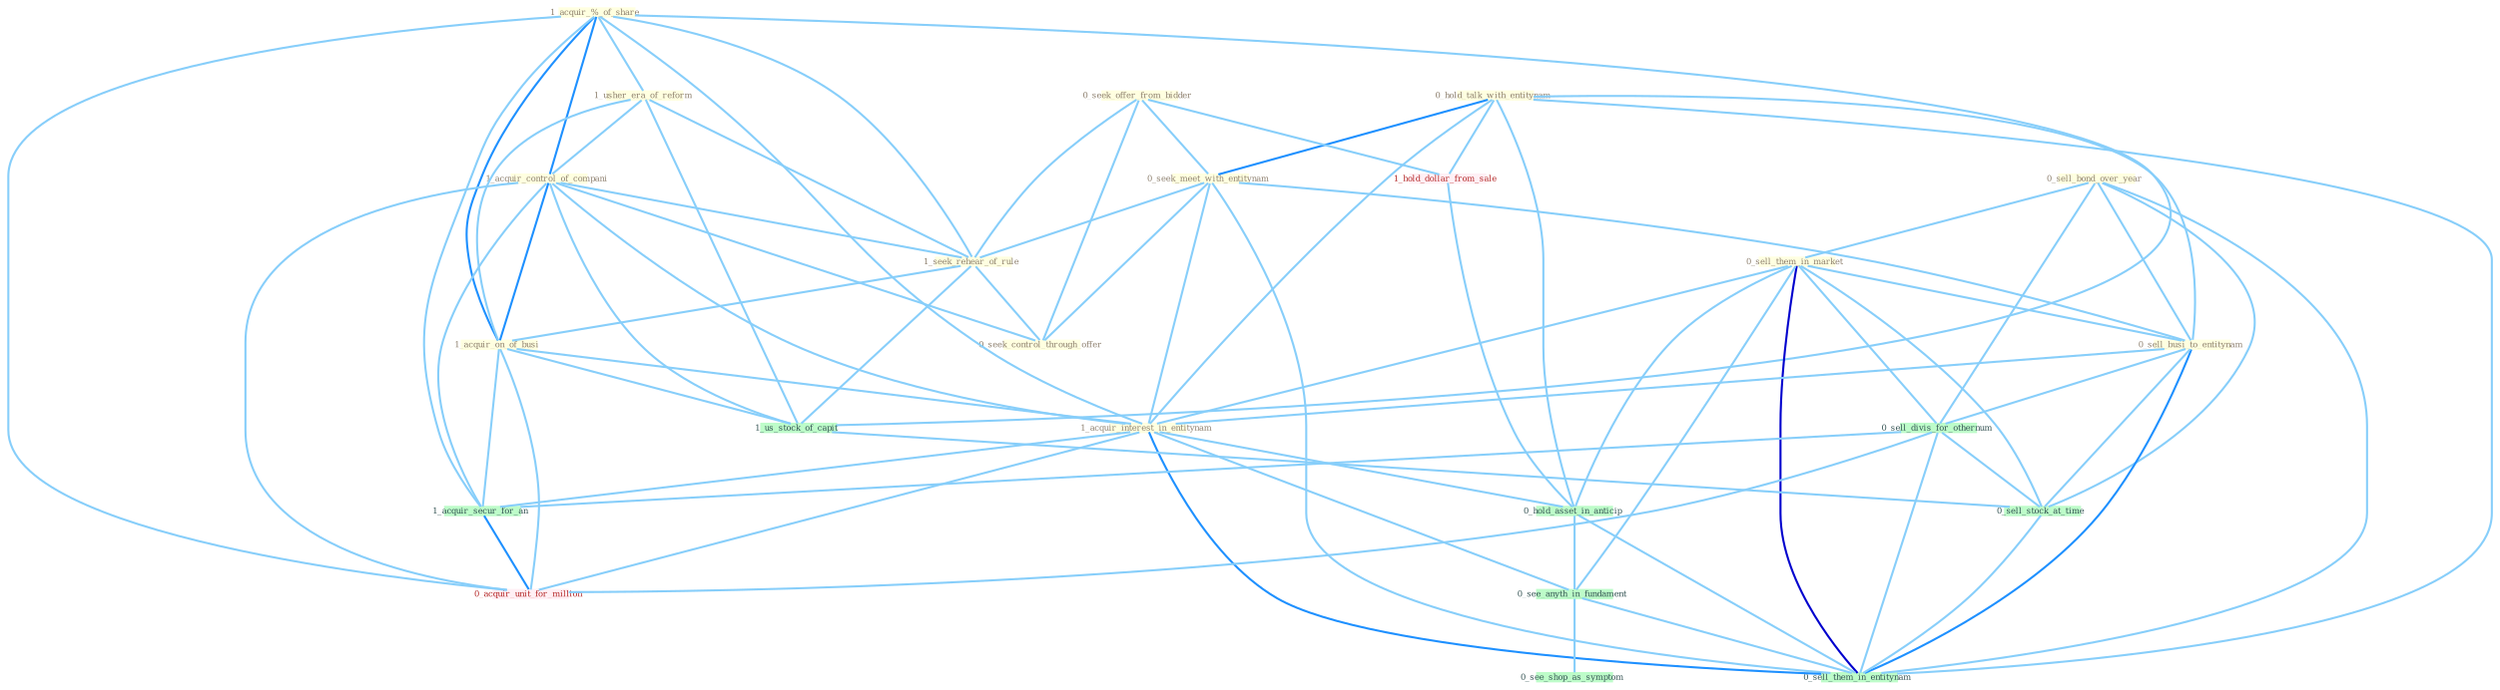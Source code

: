 Graph G{ 
    node
    [shape=polygon,style=filled,width=.5,height=.06,color="#BDFCC9",fixedsize=true,fontsize=4,
    fontcolor="#2f4f4f"];
    {node
    [color="#ffffe0", fontcolor="#8b7d6b"] "0_hold_talk_with_entitynam " "0_seek_offer_from_bidder " "1_acquir_%_of_share " "0_sell_bond_over_year " "0_seek_meet_with_entitynam " "0_sell_them_in_market " "1_usher_era_of_reform " "0_sell_busi_to_entitynam " "1_acquir_control_of_compani " "1_seek_rehear_of_rule " "1_acquir_on_of_busi " "0_seek_control_through_offer " "1_acquir_interest_in_entitynam "}
{node [color="#fff0f5", fontcolor="#b22222"] "1_hold_dollar_from_sale " "0_acquir_unit_for_million "}
edge [color="#B0E2FF"];

	"0_hold_talk_with_entitynam " -- "0_seek_meet_with_entitynam " [w="2", color="#1e90ff" , len=0.8];
	"0_hold_talk_with_entitynam " -- "0_sell_busi_to_entitynam " [w="1", color="#87cefa" ];
	"0_hold_talk_with_entitynam " -- "1_acquir_interest_in_entitynam " [w="1", color="#87cefa" ];
	"0_hold_talk_with_entitynam " -- "1_hold_dollar_from_sale " [w="1", color="#87cefa" ];
	"0_hold_talk_with_entitynam " -- "0_hold_asset_in_anticip " [w="1", color="#87cefa" ];
	"0_hold_talk_with_entitynam " -- "0_sell_them_in_entitynam " [w="1", color="#87cefa" ];
	"0_seek_offer_from_bidder " -- "0_seek_meet_with_entitynam " [w="1", color="#87cefa" ];
	"0_seek_offer_from_bidder " -- "1_seek_rehear_of_rule " [w="1", color="#87cefa" ];
	"0_seek_offer_from_bidder " -- "0_seek_control_through_offer " [w="1", color="#87cefa" ];
	"0_seek_offer_from_bidder " -- "1_hold_dollar_from_sale " [w="1", color="#87cefa" ];
	"1_acquir_%_of_share " -- "1_usher_era_of_reform " [w="1", color="#87cefa" ];
	"1_acquir_%_of_share " -- "1_acquir_control_of_compani " [w="2", color="#1e90ff" , len=0.8];
	"1_acquir_%_of_share " -- "1_seek_rehear_of_rule " [w="1", color="#87cefa" ];
	"1_acquir_%_of_share " -- "1_acquir_on_of_busi " [w="2", color="#1e90ff" , len=0.8];
	"1_acquir_%_of_share " -- "1_acquir_interest_in_entitynam " [w="1", color="#87cefa" ];
	"1_acquir_%_of_share " -- "1_acquir_secur_for_an " [w="1", color="#87cefa" ];
	"1_acquir_%_of_share " -- "1_us_stock_of_capit " [w="1", color="#87cefa" ];
	"1_acquir_%_of_share " -- "0_acquir_unit_for_million " [w="1", color="#87cefa" ];
	"0_sell_bond_over_year " -- "0_sell_them_in_market " [w="1", color="#87cefa" ];
	"0_sell_bond_over_year " -- "0_sell_busi_to_entitynam " [w="1", color="#87cefa" ];
	"0_sell_bond_over_year " -- "0_sell_divis_for_othernum " [w="1", color="#87cefa" ];
	"0_sell_bond_over_year " -- "0_sell_stock_at_time " [w="1", color="#87cefa" ];
	"0_sell_bond_over_year " -- "0_sell_them_in_entitynam " [w="1", color="#87cefa" ];
	"0_seek_meet_with_entitynam " -- "0_sell_busi_to_entitynam " [w="1", color="#87cefa" ];
	"0_seek_meet_with_entitynam " -- "1_seek_rehear_of_rule " [w="1", color="#87cefa" ];
	"0_seek_meet_with_entitynam " -- "0_seek_control_through_offer " [w="1", color="#87cefa" ];
	"0_seek_meet_with_entitynam " -- "1_acquir_interest_in_entitynam " [w="1", color="#87cefa" ];
	"0_seek_meet_with_entitynam " -- "0_sell_them_in_entitynam " [w="1", color="#87cefa" ];
	"0_sell_them_in_market " -- "0_sell_busi_to_entitynam " [w="1", color="#87cefa" ];
	"0_sell_them_in_market " -- "1_acquir_interest_in_entitynam " [w="1", color="#87cefa" ];
	"0_sell_them_in_market " -- "0_sell_divis_for_othernum " [w="1", color="#87cefa" ];
	"0_sell_them_in_market " -- "0_hold_asset_in_anticip " [w="1", color="#87cefa" ];
	"0_sell_them_in_market " -- "0_sell_stock_at_time " [w="1", color="#87cefa" ];
	"0_sell_them_in_market " -- "0_see_anyth_in_fundament " [w="1", color="#87cefa" ];
	"0_sell_them_in_market " -- "0_sell_them_in_entitynam " [w="3", color="#0000cd" , len=0.6];
	"1_usher_era_of_reform " -- "1_acquir_control_of_compani " [w="1", color="#87cefa" ];
	"1_usher_era_of_reform " -- "1_seek_rehear_of_rule " [w="1", color="#87cefa" ];
	"1_usher_era_of_reform " -- "1_acquir_on_of_busi " [w="1", color="#87cefa" ];
	"1_usher_era_of_reform " -- "1_us_stock_of_capit " [w="1", color="#87cefa" ];
	"0_sell_busi_to_entitynam " -- "1_acquir_interest_in_entitynam " [w="1", color="#87cefa" ];
	"0_sell_busi_to_entitynam " -- "0_sell_divis_for_othernum " [w="1", color="#87cefa" ];
	"0_sell_busi_to_entitynam " -- "0_sell_stock_at_time " [w="1", color="#87cefa" ];
	"0_sell_busi_to_entitynam " -- "0_sell_them_in_entitynam " [w="2", color="#1e90ff" , len=0.8];
	"1_acquir_control_of_compani " -- "1_seek_rehear_of_rule " [w="1", color="#87cefa" ];
	"1_acquir_control_of_compani " -- "1_acquir_on_of_busi " [w="2", color="#1e90ff" , len=0.8];
	"1_acquir_control_of_compani " -- "0_seek_control_through_offer " [w="1", color="#87cefa" ];
	"1_acquir_control_of_compani " -- "1_acquir_interest_in_entitynam " [w="1", color="#87cefa" ];
	"1_acquir_control_of_compani " -- "1_acquir_secur_for_an " [w="1", color="#87cefa" ];
	"1_acquir_control_of_compani " -- "1_us_stock_of_capit " [w="1", color="#87cefa" ];
	"1_acquir_control_of_compani " -- "0_acquir_unit_for_million " [w="1", color="#87cefa" ];
	"1_seek_rehear_of_rule " -- "1_acquir_on_of_busi " [w="1", color="#87cefa" ];
	"1_seek_rehear_of_rule " -- "0_seek_control_through_offer " [w="1", color="#87cefa" ];
	"1_seek_rehear_of_rule " -- "1_us_stock_of_capit " [w="1", color="#87cefa" ];
	"1_acquir_on_of_busi " -- "1_acquir_interest_in_entitynam " [w="1", color="#87cefa" ];
	"1_acquir_on_of_busi " -- "1_acquir_secur_for_an " [w="1", color="#87cefa" ];
	"1_acquir_on_of_busi " -- "1_us_stock_of_capit " [w="1", color="#87cefa" ];
	"1_acquir_on_of_busi " -- "0_acquir_unit_for_million " [w="1", color="#87cefa" ];
	"1_acquir_interest_in_entitynam " -- "1_acquir_secur_for_an " [w="1", color="#87cefa" ];
	"1_acquir_interest_in_entitynam " -- "0_hold_asset_in_anticip " [w="1", color="#87cefa" ];
	"1_acquir_interest_in_entitynam " -- "0_see_anyth_in_fundament " [w="1", color="#87cefa" ];
	"1_acquir_interest_in_entitynam " -- "0_acquir_unit_for_million " [w="1", color="#87cefa" ];
	"1_acquir_interest_in_entitynam " -- "0_sell_them_in_entitynam " [w="2", color="#1e90ff" , len=0.8];
	"0_sell_divis_for_othernum " -- "1_acquir_secur_for_an " [w="1", color="#87cefa" ];
	"0_sell_divis_for_othernum " -- "0_sell_stock_at_time " [w="1", color="#87cefa" ];
	"0_sell_divis_for_othernum " -- "0_acquir_unit_for_million " [w="1", color="#87cefa" ];
	"0_sell_divis_for_othernum " -- "0_sell_them_in_entitynam " [w="1", color="#87cefa" ];
	"1_acquir_secur_for_an " -- "0_acquir_unit_for_million " [w="2", color="#1e90ff" , len=0.8];
	"1_us_stock_of_capit " -- "0_sell_stock_at_time " [w="1", color="#87cefa" ];
	"1_hold_dollar_from_sale " -- "0_hold_asset_in_anticip " [w="1", color="#87cefa" ];
	"0_hold_asset_in_anticip " -- "0_see_anyth_in_fundament " [w="1", color="#87cefa" ];
	"0_hold_asset_in_anticip " -- "0_sell_them_in_entitynam " [w="1", color="#87cefa" ];
	"0_sell_stock_at_time " -- "0_sell_them_in_entitynam " [w="1", color="#87cefa" ];
	"0_see_anyth_in_fundament " -- "0_see_shop_as_symptom " [w="1", color="#87cefa" ];
	"0_see_anyth_in_fundament " -- "0_sell_them_in_entitynam " [w="1", color="#87cefa" ];
}
